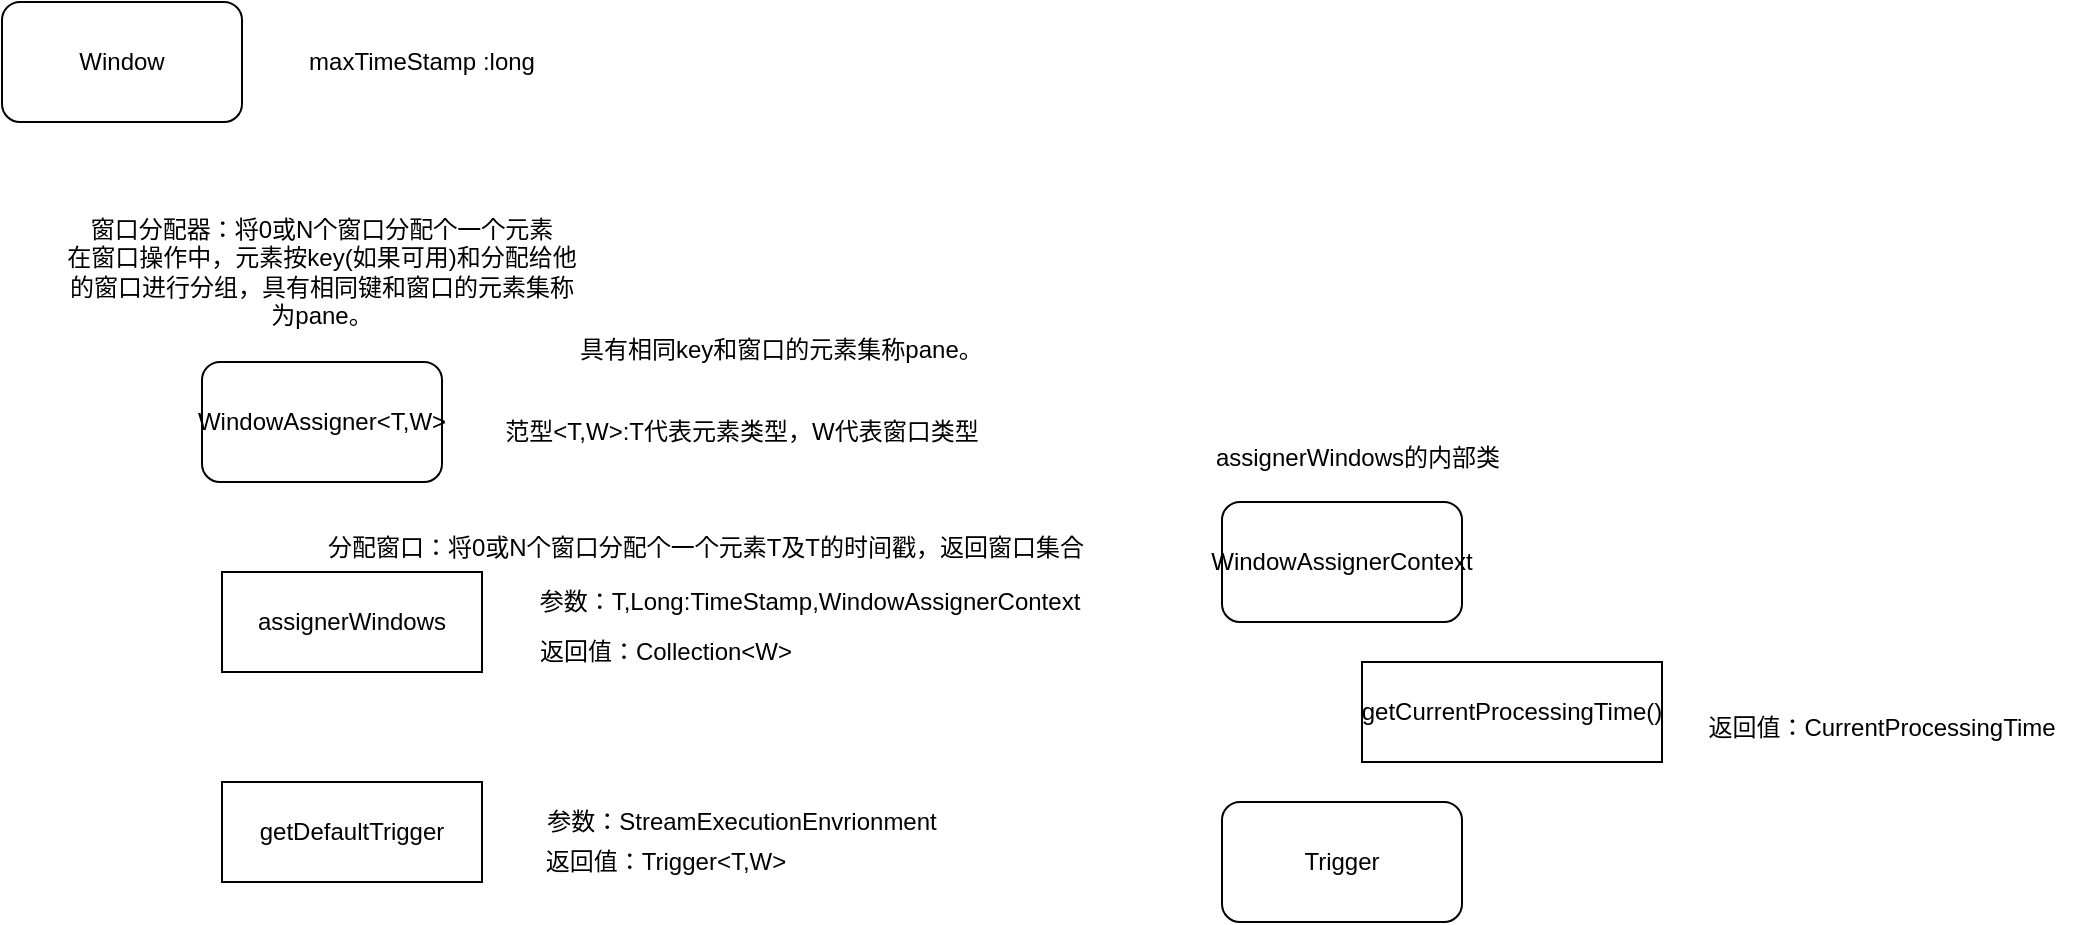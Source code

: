 <mxfile version="13.6.2" type="github">
  <diagram id="-BkxQy_i7IcpSxh3ZOu9" name="第 1 页">
    <mxGraphModel dx="1186" dy="1933" grid="1" gridSize="10" guides="1" tooltips="1" connect="1" arrows="1" fold="1" page="1" pageScale="1" pageWidth="827" pageHeight="1169" math="0" shadow="0">
      <root>
        <mxCell id="0" />
        <mxCell id="1" parent="0" />
        <mxCell id="gBQ-KpkC6PaaC-N7ahDq-1" value="WindowAssigner&amp;lt;T,W&amp;gt;" style="rounded=1;whiteSpace=wrap;html=1;" vertex="1" parent="1">
          <mxGeometry x="230" y="130" width="120" height="60" as="geometry" />
        </mxCell>
        <mxCell id="gBQ-KpkC6PaaC-N7ahDq-2" value="窗口分配器：将0或N个窗口分配个一个元素&lt;br&gt;在窗口操作中，元素按key(如果可用)和分配给他的窗口进行分组，具有相同键和窗口的元素集称为pane。" style="text;html=1;strokeColor=none;fillColor=none;align=center;verticalAlign=middle;whiteSpace=wrap;rounded=0;" vertex="1" parent="1">
          <mxGeometry x="160" y="70" width="260" height="30" as="geometry" />
        </mxCell>
        <mxCell id="gBQ-KpkC6PaaC-N7ahDq-3" value="范型&amp;lt;T,W&amp;gt;:T代表元素类型，W代表窗口类型" style="text;html=1;strokeColor=none;fillColor=none;align=center;verticalAlign=middle;whiteSpace=wrap;rounded=0;" vertex="1" parent="1">
          <mxGeometry x="370" y="150" width="260" height="30" as="geometry" />
        </mxCell>
        <mxCell id="gBQ-KpkC6PaaC-N7ahDq-4" value="Window" style="rounded=1;whiteSpace=wrap;html=1;" vertex="1" parent="1">
          <mxGeometry x="130" y="-50" width="120" height="60" as="geometry" />
        </mxCell>
        <mxCell id="gBQ-KpkC6PaaC-N7ahDq-5" value="maxTimeStamp :long" style="text;html=1;strokeColor=none;fillColor=none;align=center;verticalAlign=middle;whiteSpace=wrap;rounded=0;" vertex="1" parent="1">
          <mxGeometry x="210" y="-35" width="260" height="30" as="geometry" />
        </mxCell>
        <mxCell id="gBQ-KpkC6PaaC-N7ahDq-6" value="assignerWindows" style="rounded=0;whiteSpace=wrap;html=1;" vertex="1" parent="1">
          <mxGeometry x="240" y="235" width="130" height="50" as="geometry" />
        </mxCell>
        <mxCell id="gBQ-KpkC6PaaC-N7ahDq-7" value="参数：T,Long:TimeStamp,WindowAssignerContext" style="text;html=1;strokeColor=none;fillColor=none;align=center;verticalAlign=middle;whiteSpace=wrap;rounded=0;" vertex="1" parent="1">
          <mxGeometry x="360" y="240" width="348" height="20" as="geometry" />
        </mxCell>
        <mxCell id="gBQ-KpkC6PaaC-N7ahDq-8" value="返回值：Collection&amp;lt;W&amp;gt;" style="text;html=1;strokeColor=none;fillColor=none;align=center;verticalAlign=middle;whiteSpace=wrap;rounded=0;" vertex="1" parent="1">
          <mxGeometry x="288" y="265" width="348" height="20" as="geometry" />
        </mxCell>
        <mxCell id="gBQ-KpkC6PaaC-N7ahDq-9" value="分配窗口：将0或N个窗口分配个一个元素T及T的时间戳，返回窗口集合" style="text;html=1;strokeColor=none;fillColor=none;align=center;verticalAlign=middle;whiteSpace=wrap;rounded=0;" vertex="1" parent="1">
          <mxGeometry x="284" y="210" width="396" height="25" as="geometry" />
        </mxCell>
        <mxCell id="gBQ-KpkC6PaaC-N7ahDq-10" value="getCurrentProcessingTime()" style="rounded=0;whiteSpace=wrap;html=1;" vertex="1" parent="1">
          <mxGeometry x="810" y="280" width="150" height="50" as="geometry" />
        </mxCell>
        <mxCell id="gBQ-KpkC6PaaC-N7ahDq-11" value="&lt;br&gt;返回值：CurrentProcessingTime" style="text;html=1;strokeColor=none;fillColor=none;align=center;verticalAlign=middle;whiteSpace=wrap;rounded=0;" vertex="1" parent="1">
          <mxGeometry x="970" y="296.25" width="200" height="17.5" as="geometry" />
        </mxCell>
        <mxCell id="gBQ-KpkC6PaaC-N7ahDq-12" value="assignerWindows的内部类" style="text;html=1;strokeColor=none;fillColor=none;align=center;verticalAlign=middle;whiteSpace=wrap;rounded=0;" vertex="1" parent="1">
          <mxGeometry x="610" y="165" width="396" height="25" as="geometry" />
        </mxCell>
        <mxCell id="gBQ-KpkC6PaaC-N7ahDq-13" value="WindowAssignerContext" style="rounded=1;whiteSpace=wrap;html=1;" vertex="1" parent="1">
          <mxGeometry x="740" y="200" width="120" height="60" as="geometry" />
        </mxCell>
        <mxCell id="gBQ-KpkC6PaaC-N7ahDq-14" value="getDefaultTrigger" style="rounded=0;whiteSpace=wrap;html=1;" vertex="1" parent="1">
          <mxGeometry x="240" y="340" width="130" height="50" as="geometry" />
        </mxCell>
        <mxCell id="gBQ-KpkC6PaaC-N7ahDq-15" value="参数：StreamExecutionEnvrionment" style="text;html=1;strokeColor=none;fillColor=none;align=center;verticalAlign=middle;whiteSpace=wrap;rounded=0;" vertex="1" parent="1">
          <mxGeometry x="326" y="350" width="348" height="20" as="geometry" />
        </mxCell>
        <mxCell id="gBQ-KpkC6PaaC-N7ahDq-16" value="返回值：Trigger&amp;lt;T,W&amp;gt;" style="text;html=1;strokeColor=none;fillColor=none;align=center;verticalAlign=middle;whiteSpace=wrap;rounded=0;" vertex="1" parent="1">
          <mxGeometry x="288" y="370" width="348" height="20" as="geometry" />
        </mxCell>
        <mxCell id="gBQ-KpkC6PaaC-N7ahDq-17" value="Trigger" style="rounded=1;whiteSpace=wrap;html=1;" vertex="1" parent="1">
          <mxGeometry x="740" y="350" width="120" height="60" as="geometry" />
        </mxCell>
        <mxCell id="gBQ-KpkC6PaaC-N7ahDq-18" value="具有相同key和窗口的元素集称pane。" style="text;whiteSpace=wrap;html=1;" vertex="1" parent="1">
          <mxGeometry x="417" y="110" width="230" height="30" as="geometry" />
        </mxCell>
      </root>
    </mxGraphModel>
  </diagram>
</mxfile>

